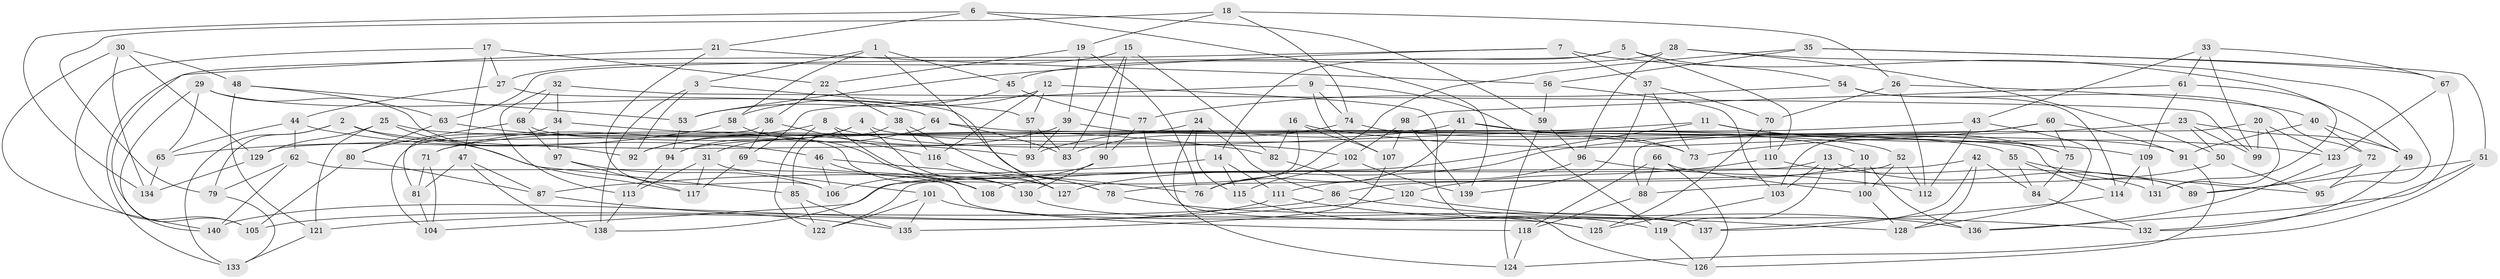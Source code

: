 // coarse degree distribution, {6: 0.4470588235294118, 4: 0.29411764705882354, 5: 0.2, 3: 0.058823529411764705}
// Generated by graph-tools (version 1.1) at 2025/38/03/04/25 23:38:19]
// undirected, 140 vertices, 280 edges
graph export_dot {
  node [color=gray90,style=filled];
  1;
  2;
  3;
  4;
  5;
  6;
  7;
  8;
  9;
  10;
  11;
  12;
  13;
  14;
  15;
  16;
  17;
  18;
  19;
  20;
  21;
  22;
  23;
  24;
  25;
  26;
  27;
  28;
  29;
  30;
  31;
  32;
  33;
  34;
  35;
  36;
  37;
  38;
  39;
  40;
  41;
  42;
  43;
  44;
  45;
  46;
  47;
  48;
  49;
  50;
  51;
  52;
  53;
  54;
  55;
  56;
  57;
  58;
  59;
  60;
  61;
  62;
  63;
  64;
  65;
  66;
  67;
  68;
  69;
  70;
  71;
  72;
  73;
  74;
  75;
  76;
  77;
  78;
  79;
  80;
  81;
  82;
  83;
  84;
  85;
  86;
  87;
  88;
  89;
  90;
  91;
  92;
  93;
  94;
  95;
  96;
  97;
  98;
  99;
  100;
  101;
  102;
  103;
  104;
  105;
  106;
  107;
  108;
  109;
  110;
  111;
  112;
  113;
  114;
  115;
  116;
  117;
  118;
  119;
  120;
  121;
  122;
  123;
  124;
  125;
  126;
  127;
  128;
  129;
  130;
  131;
  132;
  133;
  134;
  135;
  136;
  137;
  138;
  139;
  140;
  1 -- 45;
  1 -- 127;
  1 -- 3;
  1 -- 58;
  2 -- 133;
  2 -- 85;
  2 -- 102;
  2 -- 79;
  3 -- 138;
  3 -- 92;
  3 -- 57;
  4 -- 91;
  4 -- 127;
  4 -- 94;
  4 -- 31;
  5 -- 63;
  5 -- 110;
  5 -- 14;
  5 -- 54;
  6 -- 21;
  6 -- 59;
  6 -- 139;
  6 -- 134;
  7 -- 49;
  7 -- 37;
  7 -- 53;
  7 -- 133;
  8 -- 10;
  8 -- 108;
  8 -- 71;
  8 -- 122;
  9 -- 69;
  9 -- 119;
  9 -- 74;
  9 -- 107;
  10 -- 86;
  10 -- 136;
  10 -- 100;
  11 -- 129;
  11 -- 75;
  11 -- 108;
  11 -- 123;
  12 -- 57;
  12 -- 116;
  12 -- 126;
  12 -- 58;
  13 -- 104;
  13 -- 119;
  13 -- 89;
  13 -- 103;
  14 -- 115;
  14 -- 87;
  14 -- 111;
  15 -- 90;
  15 -- 82;
  15 -- 27;
  15 -- 83;
  16 -- 138;
  16 -- 82;
  16 -- 107;
  16 -- 109;
  17 -- 22;
  17 -- 27;
  17 -- 105;
  17 -- 47;
  18 -- 26;
  18 -- 79;
  18 -- 19;
  18 -- 74;
  19 -- 22;
  19 -- 39;
  19 -- 76;
  20 -- 123;
  20 -- 99;
  20 -- 88;
  20 -- 131;
  21 -- 106;
  21 -- 56;
  21 -- 105;
  22 -- 36;
  22 -- 38;
  23 -- 49;
  23 -- 127;
  23 -- 50;
  23 -- 99;
  24 -- 86;
  24 -- 71;
  24 -- 115;
  24 -- 124;
  25 -- 55;
  25 -- 129;
  25 -- 117;
  25 -- 121;
  26 -- 70;
  26 -- 112;
  26 -- 40;
  27 -- 44;
  27 -- 78;
  28 -- 45;
  28 -- 50;
  28 -- 95;
  28 -- 96;
  29 -- 64;
  29 -- 65;
  29 -- 92;
  29 -- 140;
  30 -- 134;
  30 -- 140;
  30 -- 48;
  30 -- 129;
  31 -- 117;
  31 -- 101;
  31 -- 113;
  32 -- 113;
  32 -- 68;
  32 -- 34;
  32 -- 99;
  33 -- 43;
  33 -- 67;
  33 -- 99;
  33 -- 61;
  34 -- 81;
  34 -- 82;
  34 -- 97;
  35 -- 56;
  35 -- 67;
  35 -- 51;
  35 -- 76;
  36 -- 116;
  36 -- 69;
  36 -- 104;
  37 -- 73;
  37 -- 70;
  37 -- 139;
  38 -- 85;
  38 -- 116;
  38 -- 78;
  39 -- 92;
  39 -- 73;
  39 -- 93;
  40 -- 91;
  40 -- 72;
  40 -- 49;
  41 -- 93;
  41 -- 73;
  41 -- 52;
  41 -- 76;
  42 -- 137;
  42 -- 84;
  42 -- 128;
  42 -- 122;
  43 -- 94;
  43 -- 112;
  43 -- 128;
  44 -- 65;
  44 -- 46;
  44 -- 62;
  45 -- 53;
  45 -- 77;
  46 -- 108;
  46 -- 76;
  46 -- 106;
  47 -- 87;
  47 -- 81;
  47 -- 138;
  48 -- 63;
  48 -- 53;
  48 -- 121;
  49 -- 132;
  50 -- 95;
  50 -- 88;
  51 -- 132;
  51 -- 89;
  51 -- 124;
  52 -- 100;
  52 -- 78;
  52 -- 112;
  53 -- 94;
  54 -- 72;
  54 -- 114;
  54 -- 77;
  55 -- 84;
  55 -- 95;
  55 -- 114;
  56 -- 59;
  56 -- 103;
  57 -- 83;
  57 -- 93;
  58 -- 130;
  58 -- 65;
  59 -- 124;
  59 -- 96;
  60 -- 103;
  60 -- 91;
  60 -- 73;
  60 -- 75;
  61 -- 109;
  61 -- 98;
  61 -- 131;
  62 -- 79;
  62 -- 140;
  62 -- 137;
  63 -- 80;
  63 -- 93;
  64 -- 83;
  64 -- 92;
  64 -- 89;
  65 -- 134;
  66 -- 88;
  66 -- 118;
  66 -- 100;
  66 -- 126;
  67 -- 123;
  67 -- 136;
  68 -- 80;
  68 -- 130;
  68 -- 97;
  69 -- 108;
  69 -- 117;
  70 -- 110;
  70 -- 125;
  71 -- 81;
  71 -- 104;
  72 -- 95;
  72 -- 89;
  74 -- 83;
  74 -- 75;
  75 -- 84;
  77 -- 125;
  77 -- 90;
  78 -- 125;
  79 -- 133;
  80 -- 87;
  80 -- 105;
  81 -- 104;
  82 -- 120;
  84 -- 132;
  85 -- 135;
  85 -- 122;
  86 -- 105;
  86 -- 132;
  87 -- 135;
  88 -- 118;
  90 -- 130;
  90 -- 106;
  91 -- 126;
  94 -- 113;
  96 -- 111;
  96 -- 112;
  97 -- 117;
  97 -- 106;
  98 -- 107;
  98 -- 139;
  98 -- 102;
  100 -- 128;
  101 -- 118;
  101 -- 135;
  101 -- 122;
  102 -- 115;
  102 -- 139;
  103 -- 125;
  107 -- 135;
  109 -- 131;
  109 -- 114;
  110 -- 131;
  110 -- 120;
  111 -- 140;
  111 -- 128;
  113 -- 138;
  114 -- 137;
  115 -- 119;
  116 -- 127;
  118 -- 124;
  119 -- 126;
  120 -- 136;
  120 -- 121;
  121 -- 133;
  123 -- 136;
  129 -- 134;
  130 -- 137;
}
